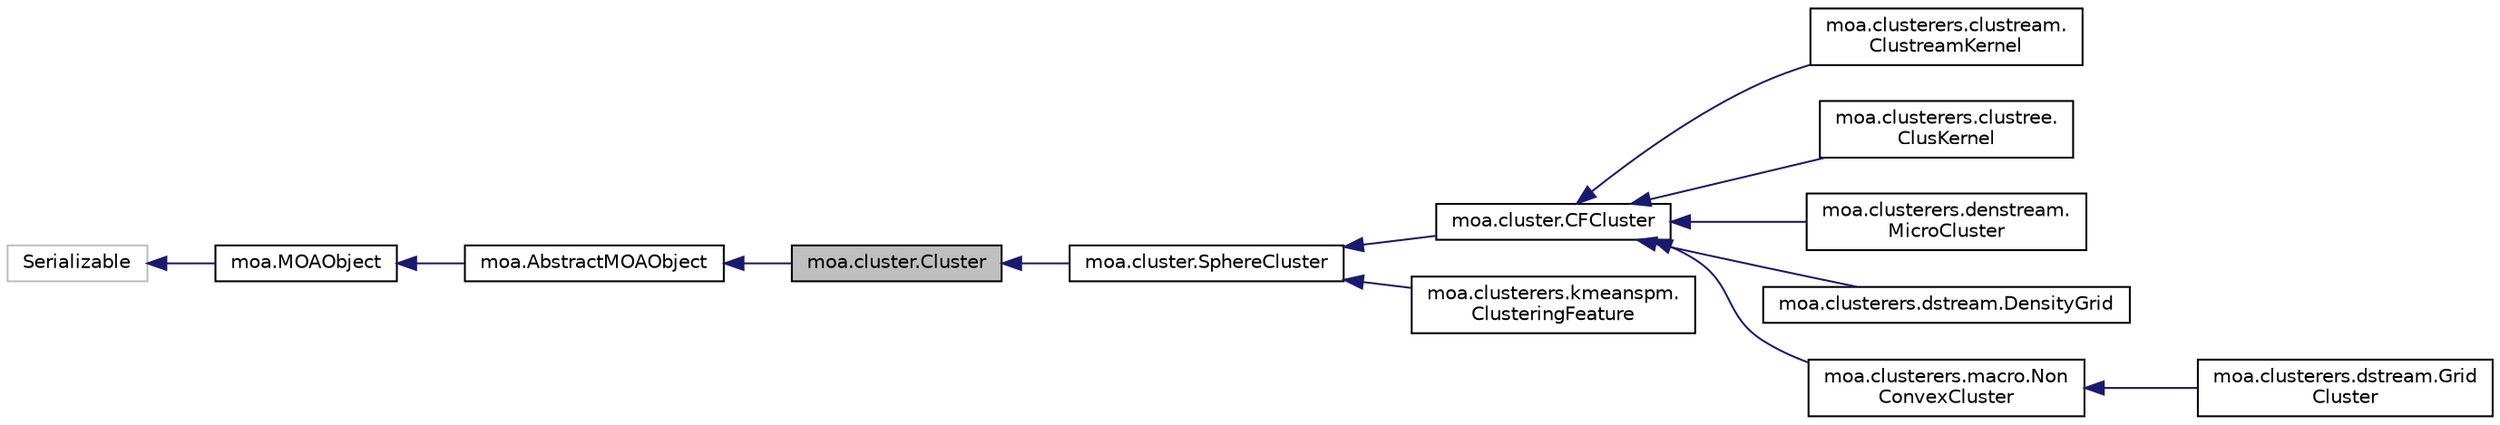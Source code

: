 digraph "moa.cluster.Cluster"
{
 // LATEX_PDF_SIZE
  edge [fontname="Helvetica",fontsize="10",labelfontname="Helvetica",labelfontsize="10"];
  node [fontname="Helvetica",fontsize="10",shape=record];
  rankdir="LR";
  Node1 [label="moa.cluster.Cluster",height=0.2,width=0.4,color="black", fillcolor="grey75", style="filled", fontcolor="black",tooltip=" "];
  Node2 -> Node1 [dir="back",color="midnightblue",fontsize="10",style="solid"];
  Node2 [label="moa.AbstractMOAObject",height=0.2,width=0.4,color="black", fillcolor="white", style="filled",URL="$classmoa_1_1_abstract_m_o_a_object.html",tooltip=" "];
  Node3 -> Node2 [dir="back",color="midnightblue",fontsize="10",style="solid"];
  Node3 [label="moa.MOAObject",height=0.2,width=0.4,color="black", fillcolor="white", style="filled",URL="$interfacemoa_1_1_m_o_a_object.html",tooltip=" "];
  Node4 -> Node3 [dir="back",color="midnightblue",fontsize="10",style="solid"];
  Node4 [label="Serializable",height=0.2,width=0.4,color="grey75", fillcolor="white", style="filled",tooltip=" "];
  Node1 -> Node5 [dir="back",color="midnightblue",fontsize="10",style="solid"];
  Node5 [label="moa.cluster.SphereCluster",height=0.2,width=0.4,color="black", fillcolor="white", style="filled",URL="$classmoa_1_1cluster_1_1_sphere_cluster.html",tooltip=" "];
  Node5 -> Node6 [dir="back",color="midnightblue",fontsize="10",style="solid"];
  Node6 [label="moa.cluster.CFCluster",height=0.2,width=0.4,color="black", fillcolor="white", style="filled",URL="$classmoa_1_1cluster_1_1_c_f_cluster.html",tooltip=" "];
  Node6 -> Node7 [dir="back",color="midnightblue",fontsize="10",style="solid"];
  Node7 [label="moa.clusterers.clustream.\lClustreamKernel",height=0.2,width=0.4,color="black", fillcolor="white", style="filled",URL="$classmoa_1_1clusterers_1_1clustream_1_1_clustream_kernel.html",tooltip=" "];
  Node6 -> Node8 [dir="back",color="midnightblue",fontsize="10",style="solid"];
  Node8 [label="moa.clusterers.clustree.\lClusKernel",height=0.2,width=0.4,color="black", fillcolor="white", style="filled",URL="$classmoa_1_1clusterers_1_1clustree_1_1_clus_kernel.html",tooltip=" "];
  Node6 -> Node9 [dir="back",color="midnightblue",fontsize="10",style="solid"];
  Node9 [label="moa.clusterers.denstream.\lMicroCluster",height=0.2,width=0.4,color="black", fillcolor="white", style="filled",URL="$classmoa_1_1clusterers_1_1denstream_1_1_micro_cluster.html",tooltip=" "];
  Node6 -> Node10 [dir="back",color="midnightblue",fontsize="10",style="solid"];
  Node10 [label="moa.clusterers.dstream.DensityGrid",height=0.2,width=0.4,color="black", fillcolor="white", style="filled",URL="$classmoa_1_1clusterers_1_1dstream_1_1_density_grid.html",tooltip=" "];
  Node6 -> Node11 [dir="back",color="midnightblue",fontsize="10",style="solid"];
  Node11 [label="moa.clusterers.macro.Non\lConvexCluster",height=0.2,width=0.4,color="black", fillcolor="white", style="filled",URL="$classmoa_1_1clusterers_1_1macro_1_1_non_convex_cluster.html",tooltip=" "];
  Node11 -> Node12 [dir="back",color="midnightblue",fontsize="10",style="solid"];
  Node12 [label="moa.clusterers.dstream.Grid\lCluster",height=0.2,width=0.4,color="black", fillcolor="white", style="filled",URL="$classmoa_1_1clusterers_1_1dstream_1_1_grid_cluster.html",tooltip=" "];
  Node5 -> Node13 [dir="back",color="midnightblue",fontsize="10",style="solid"];
  Node13 [label="moa.clusterers.kmeanspm.\lClusteringFeature",height=0.2,width=0.4,color="black", fillcolor="white", style="filled",URL="$classmoa_1_1clusterers_1_1kmeanspm_1_1_clustering_feature.html",tooltip=" "];
}
